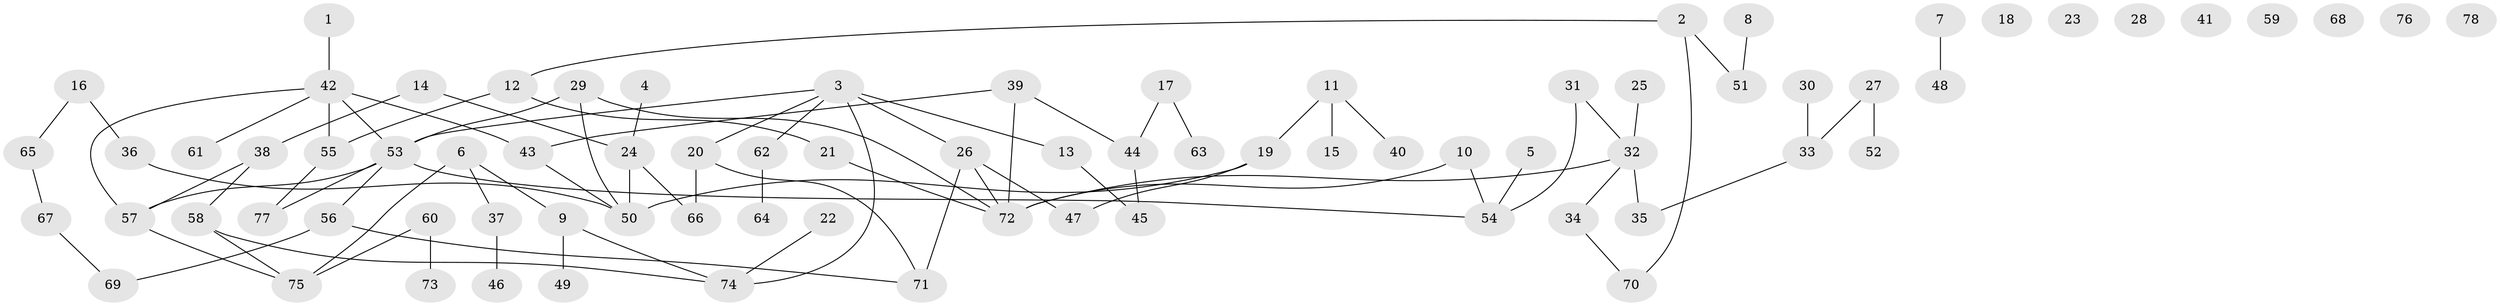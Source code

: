 // Generated by graph-tools (version 1.1) at 2025/00/03/09/25 03:00:43]
// undirected, 78 vertices, 87 edges
graph export_dot {
graph [start="1"]
  node [color=gray90,style=filled];
  1;
  2;
  3;
  4;
  5;
  6;
  7;
  8;
  9;
  10;
  11;
  12;
  13;
  14;
  15;
  16;
  17;
  18;
  19;
  20;
  21;
  22;
  23;
  24;
  25;
  26;
  27;
  28;
  29;
  30;
  31;
  32;
  33;
  34;
  35;
  36;
  37;
  38;
  39;
  40;
  41;
  42;
  43;
  44;
  45;
  46;
  47;
  48;
  49;
  50;
  51;
  52;
  53;
  54;
  55;
  56;
  57;
  58;
  59;
  60;
  61;
  62;
  63;
  64;
  65;
  66;
  67;
  68;
  69;
  70;
  71;
  72;
  73;
  74;
  75;
  76;
  77;
  78;
  1 -- 42;
  2 -- 12;
  2 -- 51;
  2 -- 70;
  3 -- 13;
  3 -- 20;
  3 -- 26;
  3 -- 53;
  3 -- 62;
  3 -- 74;
  4 -- 24;
  5 -- 54;
  6 -- 9;
  6 -- 37;
  6 -- 75;
  7 -- 48;
  8 -- 51;
  9 -- 49;
  9 -- 74;
  10 -- 54;
  10 -- 72;
  11 -- 15;
  11 -- 19;
  11 -- 40;
  12 -- 21;
  12 -- 55;
  13 -- 45;
  14 -- 24;
  14 -- 38;
  16 -- 36;
  16 -- 65;
  17 -- 44;
  17 -- 63;
  19 -- 47;
  19 -- 50;
  20 -- 66;
  20 -- 71;
  21 -- 72;
  22 -- 74;
  24 -- 50;
  24 -- 66;
  25 -- 32;
  26 -- 47;
  26 -- 71;
  26 -- 72;
  27 -- 33;
  27 -- 52;
  29 -- 50;
  29 -- 53;
  29 -- 72;
  30 -- 33;
  31 -- 32;
  31 -- 54;
  32 -- 34;
  32 -- 35;
  32 -- 72;
  33 -- 35;
  34 -- 70;
  36 -- 50;
  37 -- 46;
  38 -- 57;
  38 -- 58;
  39 -- 43;
  39 -- 44;
  39 -- 72;
  42 -- 43;
  42 -- 53;
  42 -- 55;
  42 -- 57;
  42 -- 61;
  43 -- 50;
  44 -- 45;
  53 -- 54;
  53 -- 56;
  53 -- 57;
  53 -- 77;
  55 -- 77;
  56 -- 69;
  56 -- 71;
  57 -- 75;
  58 -- 74;
  58 -- 75;
  60 -- 73;
  60 -- 75;
  62 -- 64;
  65 -- 67;
  67 -- 69;
}
